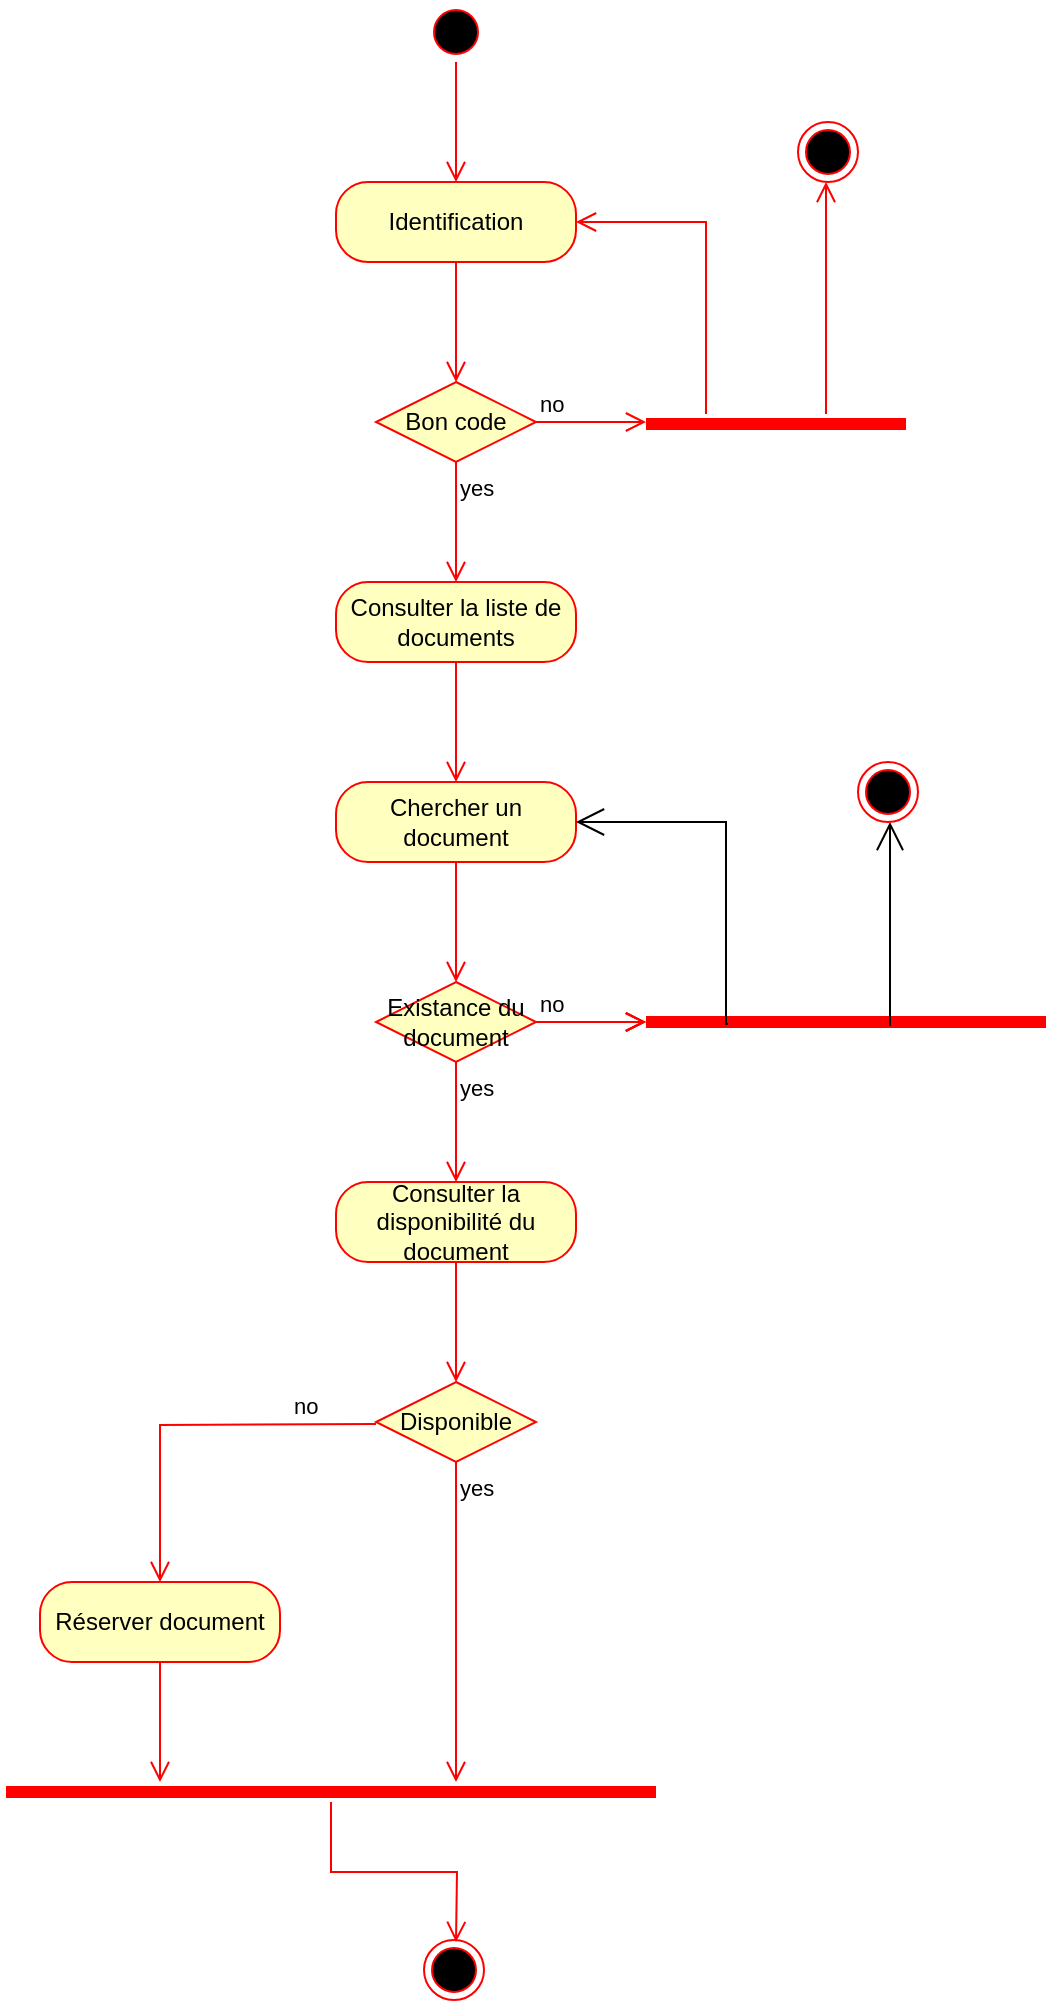 <mxfile version="16.1.2" type="device"><diagram id="myJV-VIvc22drZpT33Ew" name="Page-1"><mxGraphModel dx="1422" dy="905" grid="1" gridSize="10" guides="1" tooltips="1" connect="1" arrows="1" fold="1" page="1" pageScale="1" pageWidth="827" pageHeight="1169" math="0" shadow="0"><root><mxCell id="0"/><mxCell id="1" parent="0"/><mxCell id="JxwLj_uQeHs9biuTwtYB-1" value="" style="ellipse;html=1;shape=startState;fillColor=#000000;strokeColor=#ff0000;" parent="1" vertex="1"><mxGeometry x="400" y="50" width="30" height="30" as="geometry"/></mxCell><mxCell id="JxwLj_uQeHs9biuTwtYB-2" value="" style="edgeStyle=orthogonalEdgeStyle;html=1;verticalAlign=bottom;endArrow=open;endSize=8;strokeColor=#ff0000;rounded=0;" parent="1" source="JxwLj_uQeHs9biuTwtYB-1" edge="1"><mxGeometry relative="1" as="geometry"><mxPoint x="415" y="140" as="targetPoint"/></mxGeometry></mxCell><mxCell id="JxwLj_uQeHs9biuTwtYB-3" value="Identification" style="rounded=1;whiteSpace=wrap;html=1;arcSize=40;fontColor=#000000;fillColor=#ffffc0;strokeColor=#ff0000;" parent="1" vertex="1"><mxGeometry x="355" y="140" width="120" height="40" as="geometry"/></mxCell><mxCell id="JxwLj_uQeHs9biuTwtYB-4" value="" style="edgeStyle=orthogonalEdgeStyle;html=1;verticalAlign=bottom;endArrow=open;endSize=8;strokeColor=#ff0000;rounded=0;" parent="1" source="JxwLj_uQeHs9biuTwtYB-3" edge="1"><mxGeometry relative="1" as="geometry"><mxPoint x="415" y="240" as="targetPoint"/></mxGeometry></mxCell><mxCell id="JxwLj_uQeHs9biuTwtYB-5" value="Bon code" style="rhombus;whiteSpace=wrap;html=1;fillColor=#ffffc0;strokeColor=#ff0000;" parent="1" vertex="1"><mxGeometry x="375" y="240" width="80" height="40" as="geometry"/></mxCell><mxCell id="JxwLj_uQeHs9biuTwtYB-6" value="no" style="edgeStyle=orthogonalEdgeStyle;html=1;align=left;verticalAlign=bottom;endArrow=open;endSize=8;strokeColor=#ff0000;rounded=0;" parent="1" source="JxwLj_uQeHs9biuTwtYB-5" edge="1"><mxGeometry x="-1" relative="1" as="geometry"><mxPoint x="510" y="260" as="targetPoint"/><Array as="points"><mxPoint x="490" y="260"/><mxPoint x="490" y="260"/></Array></mxGeometry></mxCell><mxCell id="JxwLj_uQeHs9biuTwtYB-7" value="yes" style="edgeStyle=orthogonalEdgeStyle;html=1;align=left;verticalAlign=top;endArrow=open;endSize=8;strokeColor=#ff0000;rounded=0;" parent="1" source="JxwLj_uQeHs9biuTwtYB-5" edge="1"><mxGeometry x="-1" relative="1" as="geometry"><mxPoint x="415" y="340" as="targetPoint"/></mxGeometry></mxCell><mxCell id="JxwLj_uQeHs9biuTwtYB-8" value="Consulter la liste de documents" style="rounded=1;whiteSpace=wrap;html=1;arcSize=40;fontColor=#000000;fillColor=#ffffc0;strokeColor=#ff0000;" parent="1" vertex="1"><mxGeometry x="355" y="340" width="120" height="40" as="geometry"/></mxCell><mxCell id="JxwLj_uQeHs9biuTwtYB-9" value="" style="edgeStyle=orthogonalEdgeStyle;html=1;verticalAlign=bottom;endArrow=open;endSize=8;strokeColor=#ff0000;rounded=0;" parent="1" source="JxwLj_uQeHs9biuTwtYB-8" edge="1"><mxGeometry relative="1" as="geometry"><mxPoint x="415" y="440" as="targetPoint"/><Array as="points"><mxPoint x="415" y="410"/><mxPoint x="415" y="410"/></Array></mxGeometry></mxCell><mxCell id="JxwLj_uQeHs9biuTwtYB-10" value="Chercher un document" style="rounded=1;whiteSpace=wrap;html=1;arcSize=40;fontColor=#000000;fillColor=#ffffc0;strokeColor=#ff0000;" parent="1" vertex="1"><mxGeometry x="355" y="440" width="120" height="40" as="geometry"/></mxCell><mxCell id="JxwLj_uQeHs9biuTwtYB-11" value="" style="edgeStyle=orthogonalEdgeStyle;html=1;verticalAlign=bottom;endArrow=open;endSize=8;strokeColor=#ff0000;rounded=0;" parent="1" source="JxwLj_uQeHs9biuTwtYB-10" edge="1"><mxGeometry relative="1" as="geometry"><mxPoint x="415" y="540" as="targetPoint"/></mxGeometry></mxCell><mxCell id="JxwLj_uQeHs9biuTwtYB-12" value="Existance du document" style="rhombus;whiteSpace=wrap;html=1;fillColor=#ffffc0;strokeColor=#ff0000;" parent="1" vertex="1"><mxGeometry x="375" y="540" width="80" height="40" as="geometry"/></mxCell><mxCell id="JxwLj_uQeHs9biuTwtYB-13" value="no" style="edgeStyle=orthogonalEdgeStyle;html=1;align=left;verticalAlign=bottom;endArrow=open;endSize=8;strokeColor=#ff0000;rounded=0;" parent="1" source="JxwLj_uQeHs9biuTwtYB-12" target="JxwLj_uQeHs9biuTwtYB-18" edge="1"><mxGeometry x="-1" relative="1" as="geometry"><mxPoint x="555" y="560" as="targetPoint"/></mxGeometry></mxCell><mxCell id="JxwLj_uQeHs9biuTwtYB-14" value="yes" style="edgeStyle=orthogonalEdgeStyle;html=1;align=left;verticalAlign=top;endArrow=open;endSize=8;strokeColor=#ff0000;rounded=0;" parent="1" source="JxwLj_uQeHs9biuTwtYB-12" edge="1"><mxGeometry x="-1" relative="1" as="geometry"><mxPoint x="415" y="640" as="targetPoint"/></mxGeometry></mxCell><mxCell id="JxwLj_uQeHs9biuTwtYB-18" value="" style="shape=line;html=1;strokeWidth=6;strokeColor=#ff0000;" parent="1" vertex="1"><mxGeometry x="510" y="555" width="200" height="10" as="geometry"/></mxCell><mxCell id="JxwLj_uQeHs9biuTwtYB-21" value="no" style="edgeStyle=orthogonalEdgeStyle;html=1;align=left;verticalAlign=bottom;endArrow=open;endSize=8;strokeColor=#ff0000;rounded=0;" parent="1" source="JxwLj_uQeHs9biuTwtYB-12" target="JxwLj_uQeHs9biuTwtYB-18" edge="1"><mxGeometry x="-1" relative="1" as="geometry"><mxPoint x="510" y="560" as="targetPoint"/><mxPoint x="455" y="560" as="sourcePoint"/><Array as="points"><mxPoint x="570" y="560"/></Array></mxGeometry></mxCell><mxCell id="JxwLj_uQeHs9biuTwtYB-22" value="no" style="edgeStyle=orthogonalEdgeStyle;html=1;align=left;verticalAlign=bottom;endArrow=open;endSize=8;strokeColor=#ff0000;rounded=0;" parent="1" source="JxwLj_uQeHs9biuTwtYB-12" target="JxwLj_uQeHs9biuTwtYB-18" edge="1"><mxGeometry x="-1" relative="1" as="geometry"><mxPoint x="510" y="560" as="targetPoint"/><mxPoint x="455" y="560" as="sourcePoint"/><Array as="points"><mxPoint x="540" y="560"/></Array></mxGeometry></mxCell><mxCell id="JxwLj_uQeHs9biuTwtYB-23" value="" style="endArrow=open;endFill=1;endSize=12;html=1;rounded=0;entryX=1;entryY=0.5;entryDx=0;entryDy=0;edgeStyle=orthogonalEdgeStyle;exitX=0.205;exitY=0.6;exitDx=0;exitDy=0;exitPerimeter=0;" parent="1" source="JxwLj_uQeHs9biuTwtYB-18" target="JxwLj_uQeHs9biuTwtYB-10" edge="1"><mxGeometry width="160" relative="1" as="geometry"><mxPoint x="550" y="550" as="sourcePoint"/><mxPoint x="490" y="270" as="targetPoint"/><Array as="points"><mxPoint x="550" y="561"/><mxPoint x="550" y="460"/></Array></mxGeometry></mxCell><mxCell id="JxwLj_uQeHs9biuTwtYB-24" value="" style="endArrow=open;endFill=1;endSize=12;html=1;rounded=0;exitX=0.61;exitY=0.7;exitDx=0;exitDy=0;exitPerimeter=0;" parent="1" source="JxwLj_uQeHs9biuTwtYB-18" edge="1"><mxGeometry width="160" relative="1" as="geometry"><mxPoint x="330" y="270" as="sourcePoint"/><mxPoint x="632" y="460" as="targetPoint"/></mxGeometry></mxCell><mxCell id="JxwLj_uQeHs9biuTwtYB-25" value="" style="ellipse;html=1;shape=endState;fillColor=#000000;strokeColor=#ff0000;" parent="1" vertex="1"><mxGeometry x="616" y="430" width="30" height="30" as="geometry"/></mxCell><mxCell id="JxwLj_uQeHs9biuTwtYB-28" value="" style="shape=line;html=1;strokeWidth=6;strokeColor=#ff0000;" parent="1" vertex="1"><mxGeometry x="510" y="256" width="130" height="10" as="geometry"/></mxCell><mxCell id="JxwLj_uQeHs9biuTwtYB-29" value="" style="edgeStyle=orthogonalEdgeStyle;html=1;verticalAlign=bottom;endArrow=open;endSize=8;strokeColor=#ff0000;rounded=0;entryX=1;entryY=0.5;entryDx=0;entryDy=0;" parent="1" source="JxwLj_uQeHs9biuTwtYB-28" target="JxwLj_uQeHs9biuTwtYB-3" edge="1"><mxGeometry relative="1" as="geometry"><mxPoint x="610" y="160" as="targetPoint"/><Array as="points"><mxPoint x="540" y="160"/></Array></mxGeometry></mxCell><mxCell id="JxwLj_uQeHs9biuTwtYB-30" value="" style="edgeStyle=orthogonalEdgeStyle;html=1;verticalAlign=bottom;endArrow=open;endSize=8;strokeColor=#ff0000;rounded=0;" parent="1" source="JxwLj_uQeHs9biuTwtYB-28" edge="1"><mxGeometry relative="1" as="geometry"><mxPoint x="600" y="140" as="targetPoint"/><mxPoint x="540" y="256" as="sourcePoint"/><Array as="points"><mxPoint x="600" y="140"/></Array></mxGeometry></mxCell><mxCell id="JxwLj_uQeHs9biuTwtYB-32" value="" style="ellipse;html=1;shape=endState;fillColor=#000000;strokeColor=#ff0000;" parent="1" vertex="1"><mxGeometry x="586" y="110" width="30" height="30" as="geometry"/></mxCell><mxCell id="JxwLj_uQeHs9biuTwtYB-33" value="Consulter la disponibilité du document" style="rounded=1;whiteSpace=wrap;html=1;arcSize=40;fontColor=#000000;fillColor=#ffffc0;strokeColor=#ff0000;" parent="1" vertex="1"><mxGeometry x="355" y="640" width="120" height="40" as="geometry"/></mxCell><mxCell id="JxwLj_uQeHs9biuTwtYB-34" value="" style="edgeStyle=orthogonalEdgeStyle;html=1;verticalAlign=bottom;endArrow=open;endSize=8;strokeColor=#ff0000;rounded=0;" parent="1" source="JxwLj_uQeHs9biuTwtYB-33" edge="1"><mxGeometry relative="1" as="geometry"><mxPoint x="415" y="740" as="targetPoint"/></mxGeometry></mxCell><mxCell id="JxwLj_uQeHs9biuTwtYB-35" value="Disponible" style="rhombus;whiteSpace=wrap;html=1;fillColor=#ffffc0;strokeColor=#ff0000;" parent="1" vertex="1"><mxGeometry x="375" y="740" width="80" height="40" as="geometry"/></mxCell><mxCell id="JxwLj_uQeHs9biuTwtYB-36" value="no" style="edgeStyle=orthogonalEdgeStyle;html=1;align=left;verticalAlign=bottom;endArrow=open;endSize=8;strokeColor=#ff0000;rounded=0;exitX=0;exitY=0.5;exitDx=0;exitDy=0;entryX=0.5;entryY=0;entryDx=0;entryDy=0;" parent="1" edge="1" target="G8XS3hxjWBussW8cHOhU-4"><mxGeometry x="-0.538" relative="1" as="geometry"><mxPoint x="270" y="761" as="targetPoint"/><mxPoint x="375" y="761" as="sourcePoint"/><mxPoint as="offset"/></mxGeometry></mxCell><mxCell id="JxwLj_uQeHs9biuTwtYB-37" value="yes" style="edgeStyle=orthogonalEdgeStyle;html=1;align=left;verticalAlign=top;endArrow=open;endSize=8;strokeColor=#ff0000;rounded=0;" parent="1" source="JxwLj_uQeHs9biuTwtYB-35" edge="1"><mxGeometry x="-1" relative="1" as="geometry"><mxPoint x="415" y="940" as="targetPoint"/></mxGeometry></mxCell><mxCell id="G8XS3hxjWBussW8cHOhU-1" value="" style="ellipse;html=1;shape=endState;fillColor=#000000;strokeColor=#ff0000;" vertex="1" parent="1"><mxGeometry x="399" y="1019" width="30" height="30" as="geometry"/></mxCell><mxCell id="G8XS3hxjWBussW8cHOhU-4" value="Réserver document" style="rounded=1;whiteSpace=wrap;html=1;arcSize=40;fontColor=#000000;fillColor=#ffffc0;strokeColor=#ff0000;" vertex="1" parent="1"><mxGeometry x="207" y="840" width="120" height="40" as="geometry"/></mxCell><mxCell id="G8XS3hxjWBussW8cHOhU-5" value="" style="edgeStyle=orthogonalEdgeStyle;html=1;verticalAlign=bottom;endArrow=open;endSize=8;strokeColor=#ff0000;rounded=0;" edge="1" source="G8XS3hxjWBussW8cHOhU-4" parent="1"><mxGeometry relative="1" as="geometry"><mxPoint x="267" y="940" as="targetPoint"/></mxGeometry></mxCell><mxCell id="G8XS3hxjWBussW8cHOhU-9" value="" style="shape=line;html=1;strokeWidth=6;strokeColor=#ff0000;" vertex="1" parent="1"><mxGeometry x="190" y="940" width="325" height="10" as="geometry"/></mxCell><mxCell id="G8XS3hxjWBussW8cHOhU-10" value="" style="edgeStyle=orthogonalEdgeStyle;html=1;verticalAlign=bottom;endArrow=open;endSize=8;strokeColor=#ff0000;rounded=0;" edge="1" source="G8XS3hxjWBussW8cHOhU-9" parent="1"><mxGeometry relative="1" as="geometry"><mxPoint x="415" y="1020" as="targetPoint"/></mxGeometry></mxCell></root></mxGraphModel></diagram></mxfile>